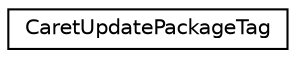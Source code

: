 digraph "类继承关系图"
{
 // LATEX_PDF_SIZE
  edge [fontname="Helvetica",fontsize="10",labelfontname="Helvetica",labelfontsize="10"];
  node [fontname="Helvetica",fontsize="10",shape=record];
  rankdir="LR";
  Node0 [label="CaretUpdatePackageTag",height=0.2,width=0.4,color="black", fillcolor="white", style="filled",URL="$struct_caret_update_package_tag.html",tooltip=" "];
}
